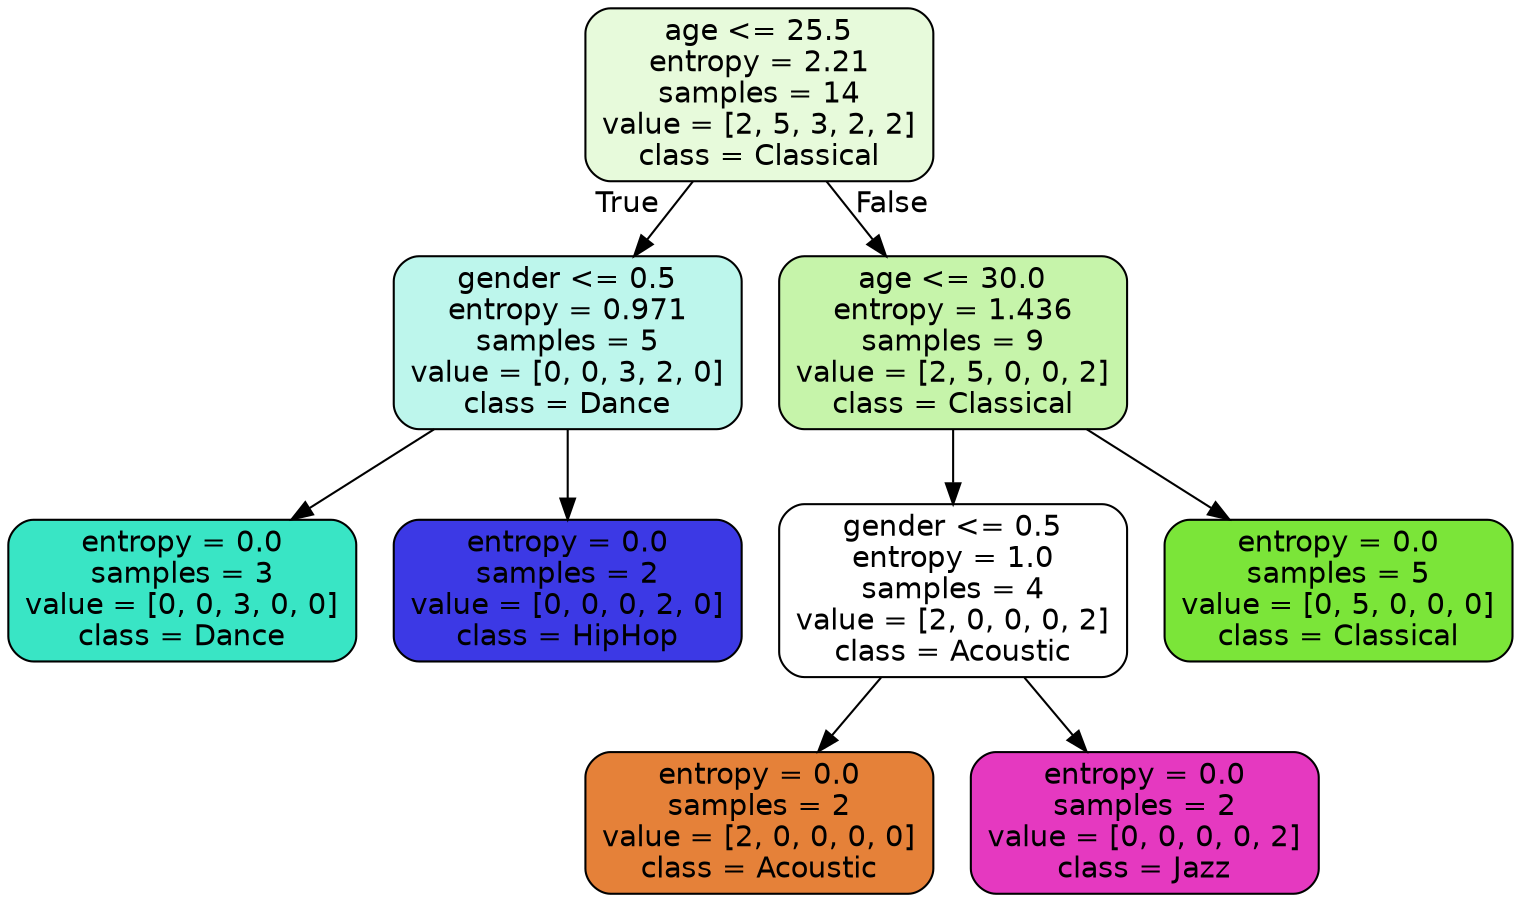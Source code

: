digraph Tree {
node [shape=box, style="filled, rounded", color="black", fontname="helvetica"] ;
edge [fontname="helvetica"] ;
0 [label="age <= 25.5\nentropy = 2.21\nsamples = 14\nvalue = [2, 5, 3, 2, 2]\nclass = Classical", fillcolor="#e7fadb"] ;
1 [label="gender <= 0.5\nentropy = 0.971\nsamples = 5\nvalue = [0, 0, 3, 2, 0]\nclass = Dance", fillcolor="#bdf6ec"] ;
0 -> 1 [labeldistance=2.5, labelangle=45, headlabel="True"] ;
2 [label="entropy = 0.0\nsamples = 3\nvalue = [0, 0, 3, 0, 0]\nclass = Dance", fillcolor="#39e5c5"] ;
1 -> 2 ;
3 [label="entropy = 0.0\nsamples = 2\nvalue = [0, 0, 0, 2, 0]\nclass = HipHop", fillcolor="#3c39e5"] ;
1 -> 3 ;
4 [label="age <= 30.0\nentropy = 1.436\nsamples = 9\nvalue = [2, 5, 0, 0, 2]\nclass = Classical", fillcolor="#c6f4aa"] ;
0 -> 4 [labeldistance=2.5, labelangle=-45, headlabel="False"] ;
5 [label="gender <= 0.5\nentropy = 1.0\nsamples = 4\nvalue = [2, 0, 0, 0, 2]\nclass = Acoustic", fillcolor="#ffffff"] ;
4 -> 5 ;
6 [label="entropy = 0.0\nsamples = 2\nvalue = [2, 0, 0, 0, 0]\nclass = Acoustic", fillcolor="#e58139"] ;
5 -> 6 ;
7 [label="entropy = 0.0\nsamples = 2\nvalue = [0, 0, 0, 0, 2]\nclass = Jazz", fillcolor="#e539c0"] ;
5 -> 7 ;
8 [label="entropy = 0.0\nsamples = 5\nvalue = [0, 5, 0, 0, 0]\nclass = Classical", fillcolor="#7be539"] ;
4 -> 8 ;
}